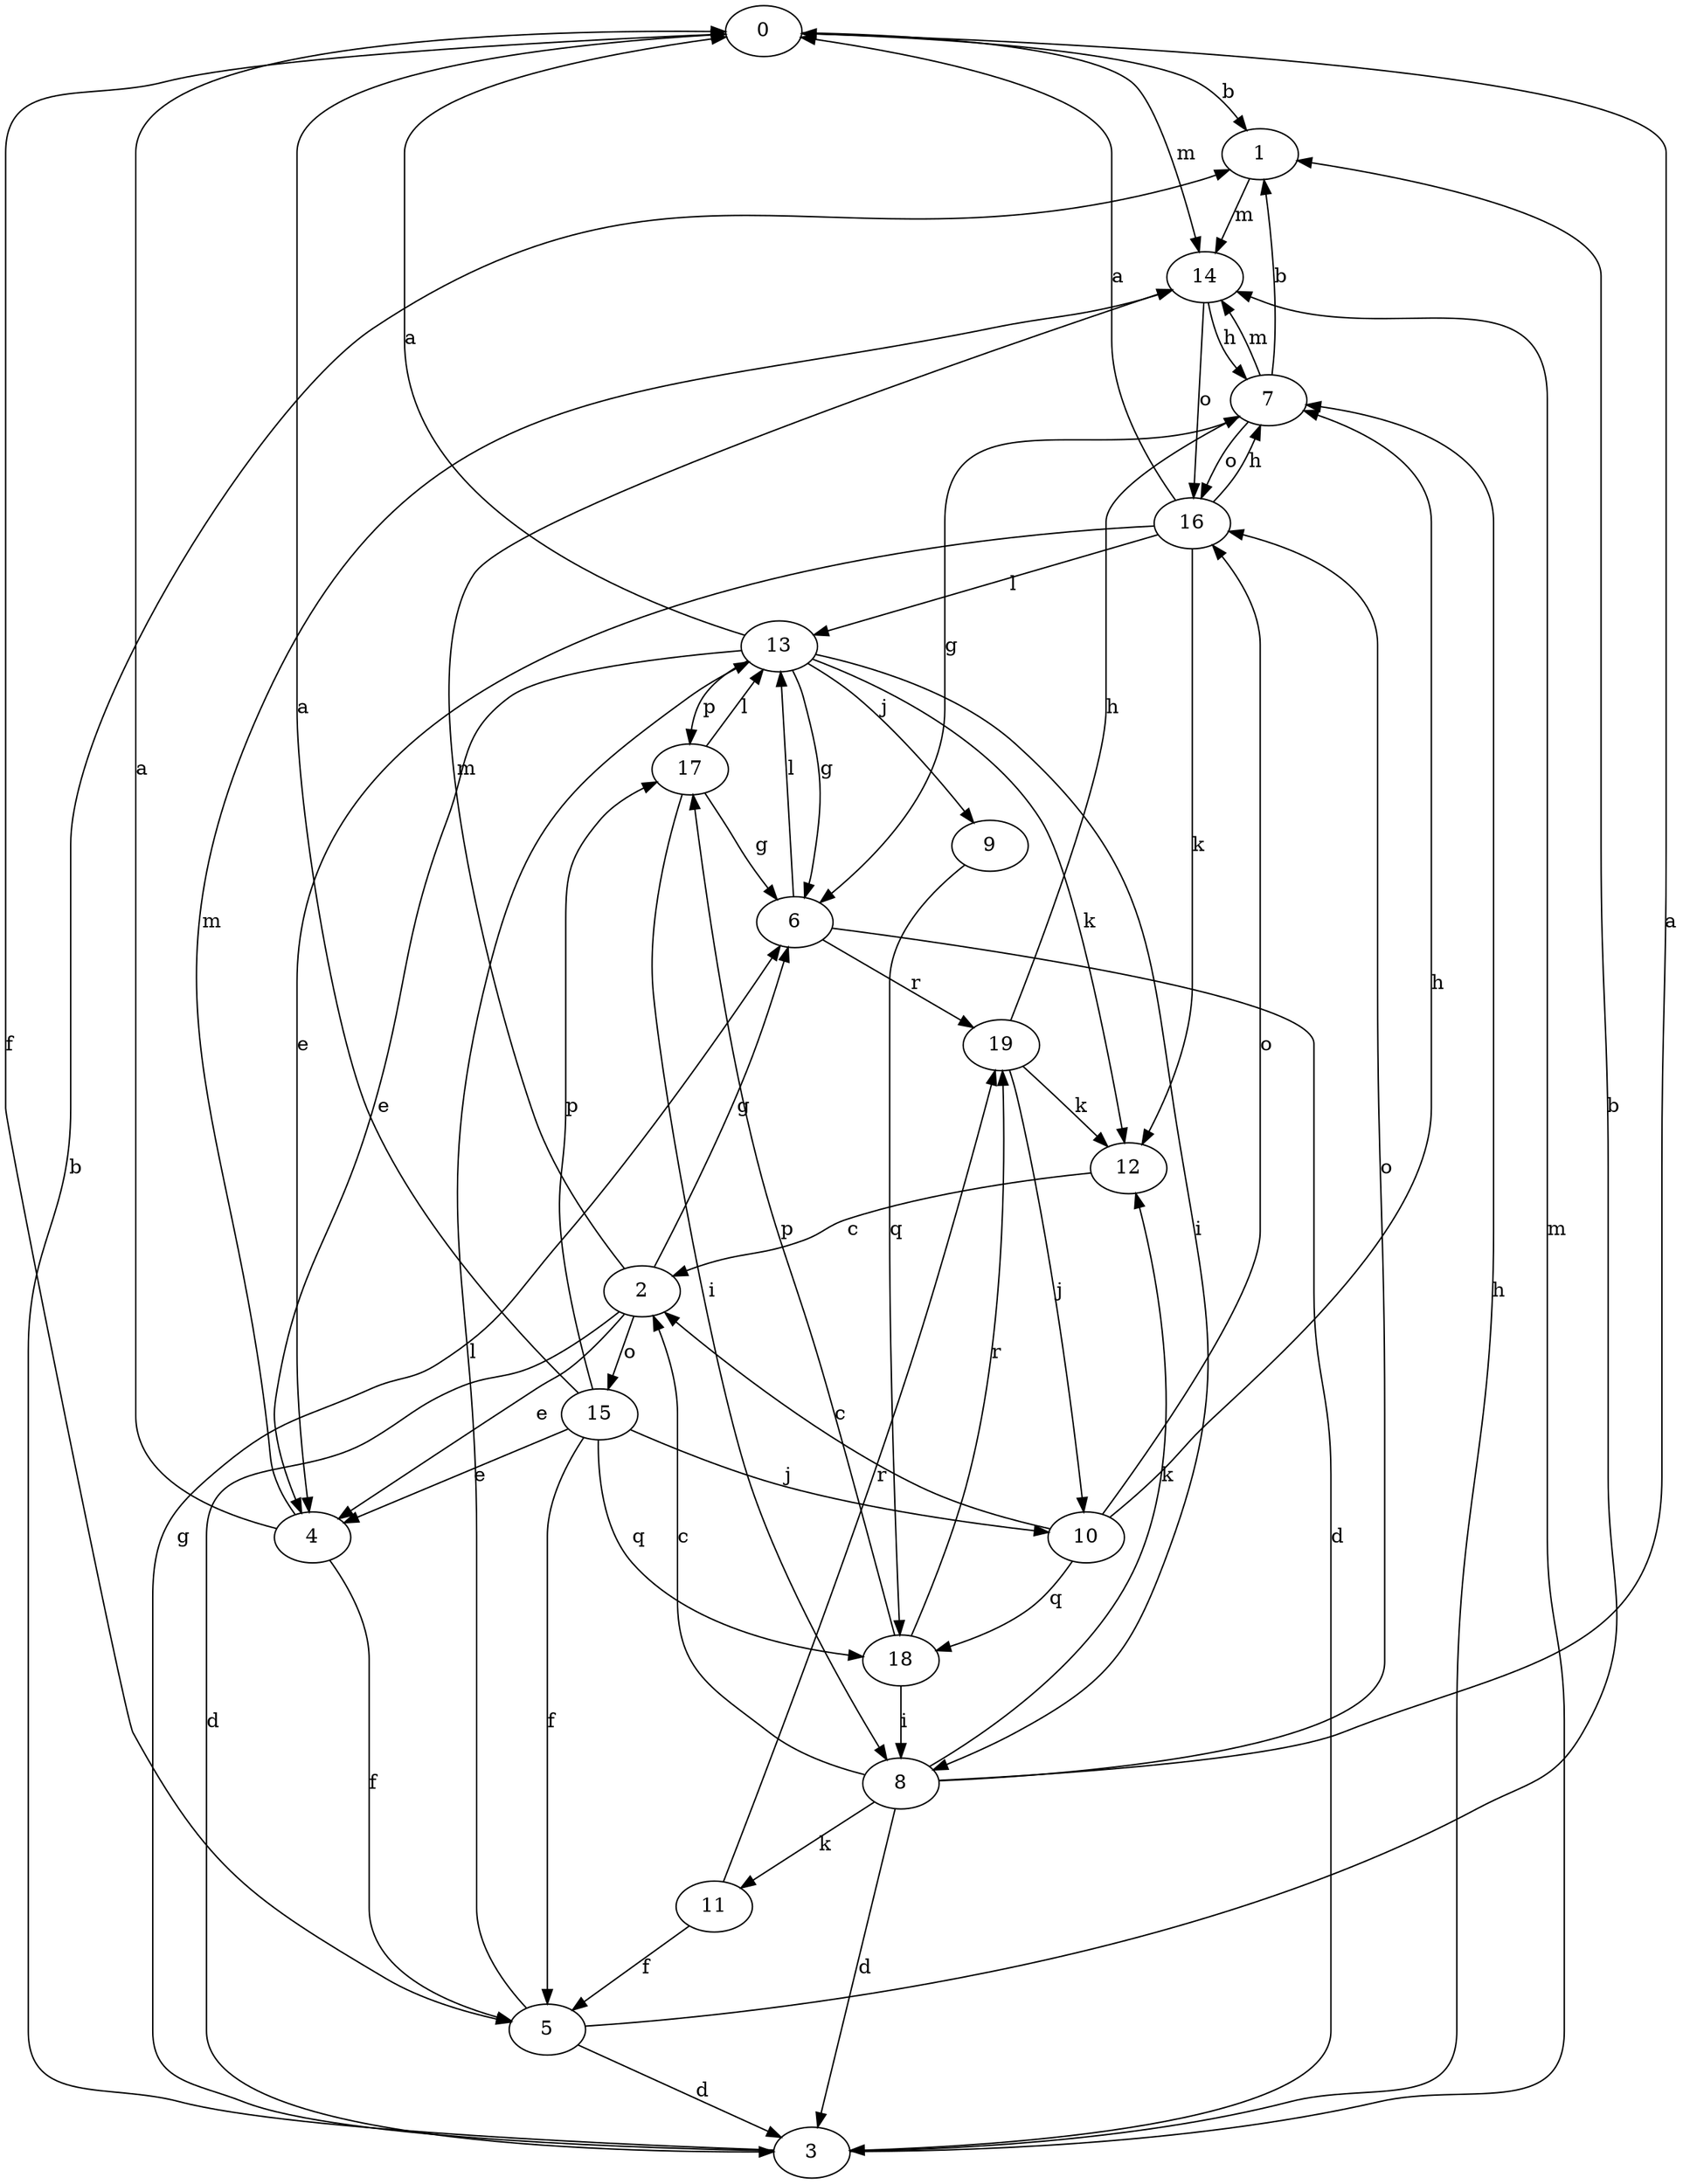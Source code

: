 strict digraph  {
0;
1;
2;
3;
4;
5;
6;
7;
8;
9;
10;
11;
12;
13;
14;
15;
16;
17;
18;
19;
0 -> 1  [label=b];
0 -> 5  [label=f];
0 -> 14  [label=m];
1 -> 14  [label=m];
2 -> 3  [label=d];
2 -> 4  [label=e];
2 -> 6  [label=g];
2 -> 14  [label=m];
2 -> 15  [label=o];
3 -> 1  [label=b];
3 -> 6  [label=g];
3 -> 7  [label=h];
3 -> 14  [label=m];
4 -> 0  [label=a];
4 -> 5  [label=f];
4 -> 14  [label=m];
5 -> 1  [label=b];
5 -> 3  [label=d];
5 -> 13  [label=l];
6 -> 3  [label=d];
6 -> 13  [label=l];
6 -> 19  [label=r];
7 -> 1  [label=b];
7 -> 6  [label=g];
7 -> 14  [label=m];
7 -> 16  [label=o];
8 -> 0  [label=a];
8 -> 2  [label=c];
8 -> 3  [label=d];
8 -> 11  [label=k];
8 -> 12  [label=k];
8 -> 16  [label=o];
9 -> 18  [label=q];
10 -> 2  [label=c];
10 -> 7  [label=h];
10 -> 16  [label=o];
10 -> 18  [label=q];
11 -> 5  [label=f];
11 -> 19  [label=r];
12 -> 2  [label=c];
13 -> 0  [label=a];
13 -> 4  [label=e];
13 -> 6  [label=g];
13 -> 8  [label=i];
13 -> 9  [label=j];
13 -> 12  [label=k];
13 -> 17  [label=p];
14 -> 7  [label=h];
14 -> 16  [label=o];
15 -> 0  [label=a];
15 -> 4  [label=e];
15 -> 5  [label=f];
15 -> 10  [label=j];
15 -> 17  [label=p];
15 -> 18  [label=q];
16 -> 0  [label=a];
16 -> 4  [label=e];
16 -> 7  [label=h];
16 -> 12  [label=k];
16 -> 13  [label=l];
17 -> 6  [label=g];
17 -> 8  [label=i];
17 -> 13  [label=l];
18 -> 8  [label=i];
18 -> 17  [label=p];
18 -> 19  [label=r];
19 -> 7  [label=h];
19 -> 10  [label=j];
19 -> 12  [label=k];
}
